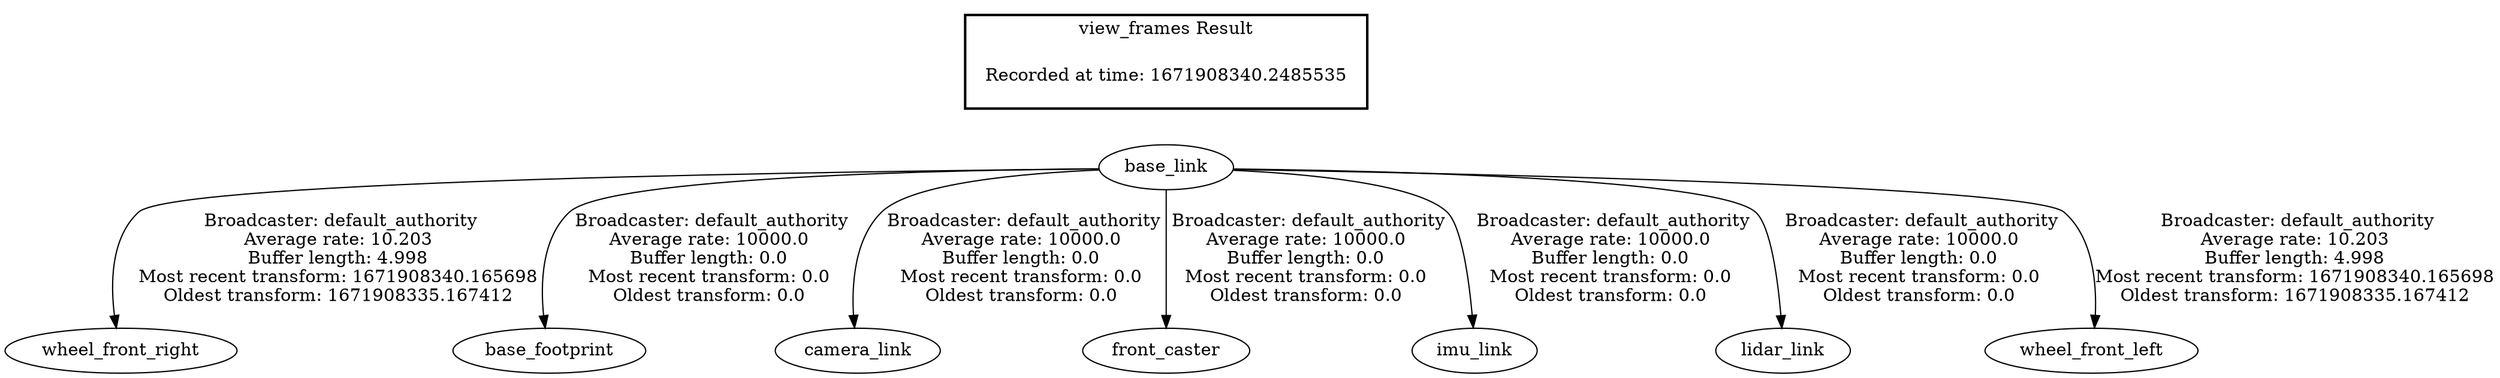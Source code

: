 digraph G {
"base_link" -> "wheel_front_right"[label=" Broadcaster: default_authority\nAverage rate: 10.203\nBuffer length: 4.998\nMost recent transform: 1671908340.165698\nOldest transform: 1671908335.167412\n"];
"base_link" -> "base_footprint"[label=" Broadcaster: default_authority\nAverage rate: 10000.0\nBuffer length: 0.0\nMost recent transform: 0.0\nOldest transform: 0.0\n"];
"base_link" -> "camera_link"[label=" Broadcaster: default_authority\nAverage rate: 10000.0\nBuffer length: 0.0\nMost recent transform: 0.0\nOldest transform: 0.0\n"];
"base_link" -> "front_caster"[label=" Broadcaster: default_authority\nAverage rate: 10000.0\nBuffer length: 0.0\nMost recent transform: 0.0\nOldest transform: 0.0\n"];
"base_link" -> "imu_link"[label=" Broadcaster: default_authority\nAverage rate: 10000.0\nBuffer length: 0.0\nMost recent transform: 0.0\nOldest transform: 0.0\n"];
"base_link" -> "lidar_link"[label=" Broadcaster: default_authority\nAverage rate: 10000.0\nBuffer length: 0.0\nMost recent transform: 0.0\nOldest transform: 0.0\n"];
"base_link" -> "wheel_front_left"[label=" Broadcaster: default_authority\nAverage rate: 10.203\nBuffer length: 4.998\nMost recent transform: 1671908340.165698\nOldest transform: 1671908335.167412\n"];
edge [style=invis];
 subgraph cluster_legend { style=bold; color=black; label ="view_frames Result";
"Recorded at time: 1671908340.2485535"[ shape=plaintext ] ;
}->"base_link";
}